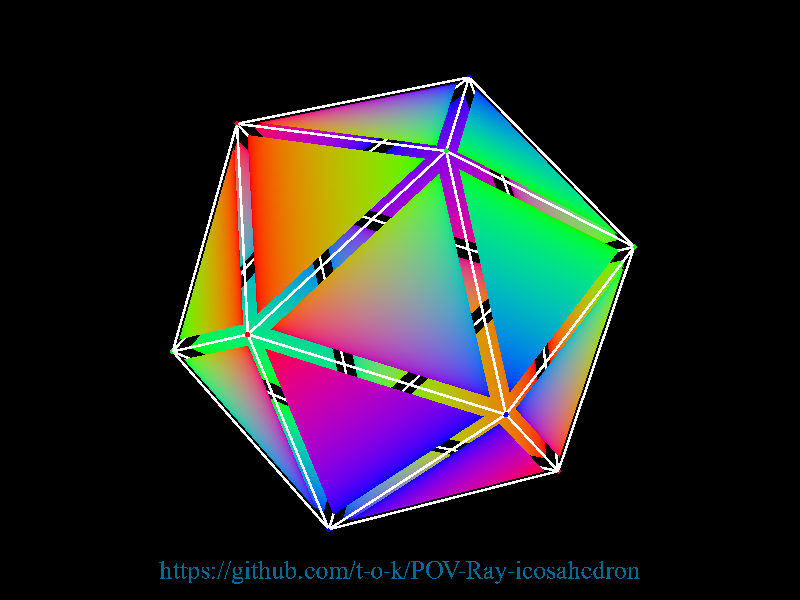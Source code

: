 // ===== 1 ======= 2 ======= 3 ======= 4 ======= 5 ======= 6 ======= 7
/*

https://github.com/t-o-k/POV-Ray-icosahedron

Copyright (c) 2022 Tor Olav Kristensen, http://subcube.com

Use of this source code is governed by the GNU Lesser General                                                                    

Public License version 3, which can be found in the LICENSE file.

*/
// ===== 1 ======= 2 ======= 3 ======= 4 ======= 5 ======= 6 ======= 7

#version 3.7;

global_settings { assumed_gamma 1.0 }

#declare Bk = color rgb <0, 0, 0>;
#declare Rd = color rgb <1, 0, 0>;
#declare Gn = color rgb <0, 1, 0>;
#declare Bu = color rgb <0, 0, 1>;
#declare Cy = color rgb <0, 1, 1>;
#declare Mg = color rgb <1, 0, 1>;
#declare Ye = color rgb <1, 1, 0>;
#declare Wh = color rgb <1, 1, 1>;

// ===== 1 ======= 2 ======= 3 ======= 4 ======= 5 ======= 6 ======= 7
// Some macros from vectors.inc, which can be found here:
// https://github.com/t-o-k/Useful-POV-Ray-macros

#macro TransformFromVectors(vX, vY, vZ, pT)

    transform {
        matrix <
            vX.x, vX.y, vX.z,
            vY.x, vY.y, vY.z,
            vZ.x, vZ.y, vZ.z,
            pT.x, pT.y, pT.z
        >
    }

#end // macro TransformFromVectors


#macro ReorientTransform(vFrom, vTo)

    #local vF = vnormalize(vFrom);
    #local vT = vnormalize(vTo);
    #local vAxis = vcross(vF, vT);
    #local Dot = min(max(-1, vdot(vF, vT)), +1);
    #local Angle = degrees(acos(Dot));

    TransformFromVectors(
        vaxis_rotate(x, vAxis, Angle),
        vaxis_rotate(y, vAxis, Angle),
        vaxis_rotate(z, vAxis, Angle),
        <0, 0, 0>
    )

#end // macro ReorientTransform

// ===== 1 ======= 2 ======= 3 ======= 4 ======= 5 ======= 6 ======= 7

#macro TexturedTriangle(S, p0, p1, p2, T1, T2, T3)

    #local pCtr = (p0 + p1 + p2)/3;

    mesh2 {
        vertex_vectors {
            3,
            S*p0, S*p1, S*p2
        }
        texture_list {
            3,
            texture { T1 },
            texture { T2 },
            texture { T3 }
        }
        face_indices {
            1,
            <0, 1, 2>,  0,  1,  2
        }
        translate (1 - S)*pCtr
    }

#end // macro TexturedTriangle


#macro TriangleEdges(p0, p1, p2, R)

    union {
        cylinder { p0, p1, R }
        cylinder { p1, p2, R }
        cylinder { p2, p0, R }
    }

#end // macro TriangleEdges


#macro TriangleVertices(p0, p1, p2, R)

    union {
        sphere { p0, R }
        sphere { p1, R }
        sphere { p2, R }
    }

#end // macro TriangleVertices


#macro QuadrilateralEdges(p0, p1, p2, p3, R)

    union {
        cylinder { p0, p1, R }
        cylinder { p1, p2, R }
        cylinder { p2, p3, R }
        cylinder { p3, p0, R }
    }

#end // macro QuadrilateralEdges


#macro QuadrilateralVertices(p0, p1, p2, p3, R)

    union {
        sphere { p0, R }
        sphere { p1, R }
        sphere { p2, R }
        sphere { p3, R }
    }

#end // macro QuadrilateralVertices

// ===== 1 ======= 2 ======= 3 ======= 4 ======= 5 ======= 6 ======= 7

// The Golden Ratio

//   0 < B < A
//   A/B = (A + B)/A
//   A^2 = (A + B)*B
//   A^2 - A*B - B^2 = 0
//   A = (1 + sqrt(5))/2*B

#declare Phi = (1 + sqrt(5))/2; // = 1.618033988749...

#declare B = 1;
#declare A = Phi*B;

// Vertices in 3 Golden Rectangles

// Rectangle vertices in the XY-plane
#declare pXY0 = <-B, -A,  0>;
#declare pXY1 = <+B, -A,  0>;
#declare pXY2 = <+B, +A,  0>;
#declare pXY3 = <-B, +A,  0>;

// Rectangle vertices in the YZ-plane
#declare pYZ0 = < 0, -B, -A>;
#declare pYZ1 = < 0, +B, -A>;
#declare pYZ2 = < 0, +B, +A>;
#declare pYZ3 = < 0, -B, +A>;

// Rectangle vertices in the ZX-plane
#declare pZX0 = <-A,  0, -B>;
#declare pZX1 = <-A,  0, +B>;
#declare pZX2 = <+A,  0, +B>;
#declare pZX3 = <+A,  0, -B>;

// ===== 1 ======= 2 ======= 3 ======= 4 ======= 5 ======= 6 ======= 7

#declare Tr = 0.28;

#declare RadiusCyl = 0.010;
#declare RadiusSph = 0.02;

#declare RegularIcosahedronFrame =
    union {
        object {
            QuadrilateralVertices(pXY0, pXY1, pXY2, pXY3, RadiusSph)
            pigment { color 3*Rd }
        }
        object {
            QuadrilateralVertices(pYZ0, pYZ1, pYZ2, pYZ3, RadiusSph)
            pigment { color 3*Gn }
        }
        object {
            QuadrilateralVertices(pZX0, pZX1, pZX2, pZX3, RadiusSph)
            pigment { color 3*Bu }
        }

        union {
            cylinder { pXY0, pXY1, RadiusCyl }
            cylinder { pXY2, pXY3, RadiusCyl }
            cylinder { pYZ0, pYZ1, RadiusCyl }
            cylinder { pYZ2, pYZ3, RadiusCyl }
            cylinder { pZX0, pZX1, RadiusCyl }
            cylinder { pZX2, pZX3, RadiusCyl }

            TriangleEdges(pXY0, pZX0, pYZ0, RadiusCyl)
            TriangleEdges(pXY0, pYZ3, pZX1, RadiusCyl)
            TriangleEdges(pYZ0, pZX3, pXY1, RadiusCyl)
            TriangleEdges(pZX0, pXY3, pYZ1, RadiusCyl)
            TriangleEdges(pZX2, pXY2, pYZ2, RadiusCyl)
            TriangleEdges(pXY2, pZX3, pYZ1, RadiusCyl)
            TriangleEdges(pYZ2, pXY3, pZX1, RadiusCyl)
            TriangleEdges(pZX2, pYZ3, pXY1, RadiusCyl)

            pigment { color 2*Wh }
        }
    }

#declare Tr = 0.28;

#declare TexRd = texture { pigment { color rgbt <1, 0, 0, Tr> } }
#declare TexGn = texture { pigment { color rgbt <0, 1, 0, Tr> } }
#declare TexBu = texture { pigment { color rgbt <0, 0, 1, Tr> } }

#declare S = 0.85;

#declare RegularIcosahedronTriangles =
    union {
        TexturedTriangle(S, pXY0, pZX0, pYZ0, TexRd, TexBu, TexGn)
        TexturedTriangle(S, pXY0, pYZ3, pZX1, TexRd, TexGn, TexBu)
        TexturedTriangle(S, pYZ0, pZX3, pXY1, TexGn, TexBu, TexRd)
        TexturedTriangle(S, pZX0, pXY3, pYZ1, TexBu, TexRd, TexGn)

        TexturedTriangle(S, pXY2, pYZ2, pZX2, TexRd, TexGn, TexBu)
        TexturedTriangle(S, pXY2, pZX3, pYZ1, TexRd, TexBu, TexGn)
        TexturedTriangle(S, pYZ2, pXY3, pZX1, TexGn, TexRd, TexBu)
        TexturedTriangle(S, pZX2, pYZ3, pXY1, TexBu, TexGn, TexRd)

        TexturedTriangle(S, pXY0, pXY1, pYZ3, TexRd, TexRd, TexGn)
        TexturedTriangle(S, pXY1, pXY0, pYZ0, TexRd, TexRd, TexGn)
        TexturedTriangle(S, pXY2, pXY3, pYZ2, TexRd, TexRd, TexGn)
        TexturedTriangle(S, pXY3, pXY2, pYZ1, TexRd, TexRd, TexGn)

        TexturedTriangle(S, pYZ0, pYZ1, pZX3, TexGn, TexGn, TexBu)
        TexturedTriangle(S, pYZ1, pYZ0, pZX0, TexGn, TexGn, TexBu)
        TexturedTriangle(S, pYZ2, pYZ3, pZX2, TexGn, TexGn, TexBu)
        TexturedTriangle(S, pYZ3, pYZ2, pZX1, TexGn, TexGn, TexBu)

        TexturedTriangle(S, pZX0, pZX1, pXY3, TexBu, TexBu, TexRd)
        TexturedTriangle(S, pZX1, pZX0, pXY0, TexBu, TexBu, TexRd)
        TexturedTriangle(S, pZX2, pZX3, pXY2, TexBu, TexBu, TexRd)
        TexturedTriangle(S, pZX3, pZX2, pXY1, TexBu, TexBu, TexRd)
    }

#declare RegularIcosahedron =
    union {
        object { RegularIcosahedronFrame }
        object { RegularIcosahedronTriangles }
    }

object {
    RegularIcosahedron
    ReorientTransform(x + y + z, -z)
    rotate -10*z
}

// ===== 1 ======= 2 ======= 3 ======= 4 ======= 5 ======= 6 ======= 7

background { color Bk }

light_source {
    100*<-2, 2, 1>
    color 2.0*Wh
    shadowless
}

light_source {
    100*<-1, -1, -3>
    color 0.5*Wh
    shadowless
}

#declare AR = image_width/image_height;

camera {
    // orthographic
    direction +z
    right +AR*x
    up +y
    sky +y
    location -24*z
    angle 15
}

// ===== 1 ======= 2 ======= 3 ======= 4 ======= 5 ======= 6 ======= 7

#declare URL = "https://github.com/t-o-k/POV-Ray-icosahedron"

text {
    ttf "timrom.ttf" URL 1e-6, 0
    texture {
        pigment { color (2*Bu + 1*Gn)/7 }
        finish {
            diffuse 0
            emission color Wh
        }
    }
    scale <1, 1, 1>/5
    translate <-1.9, -2.2, 0.0>
}

// ===== 1 ======= 2 ======= 3 ======= 4 ======= 5 ======= 6 ======= 7
